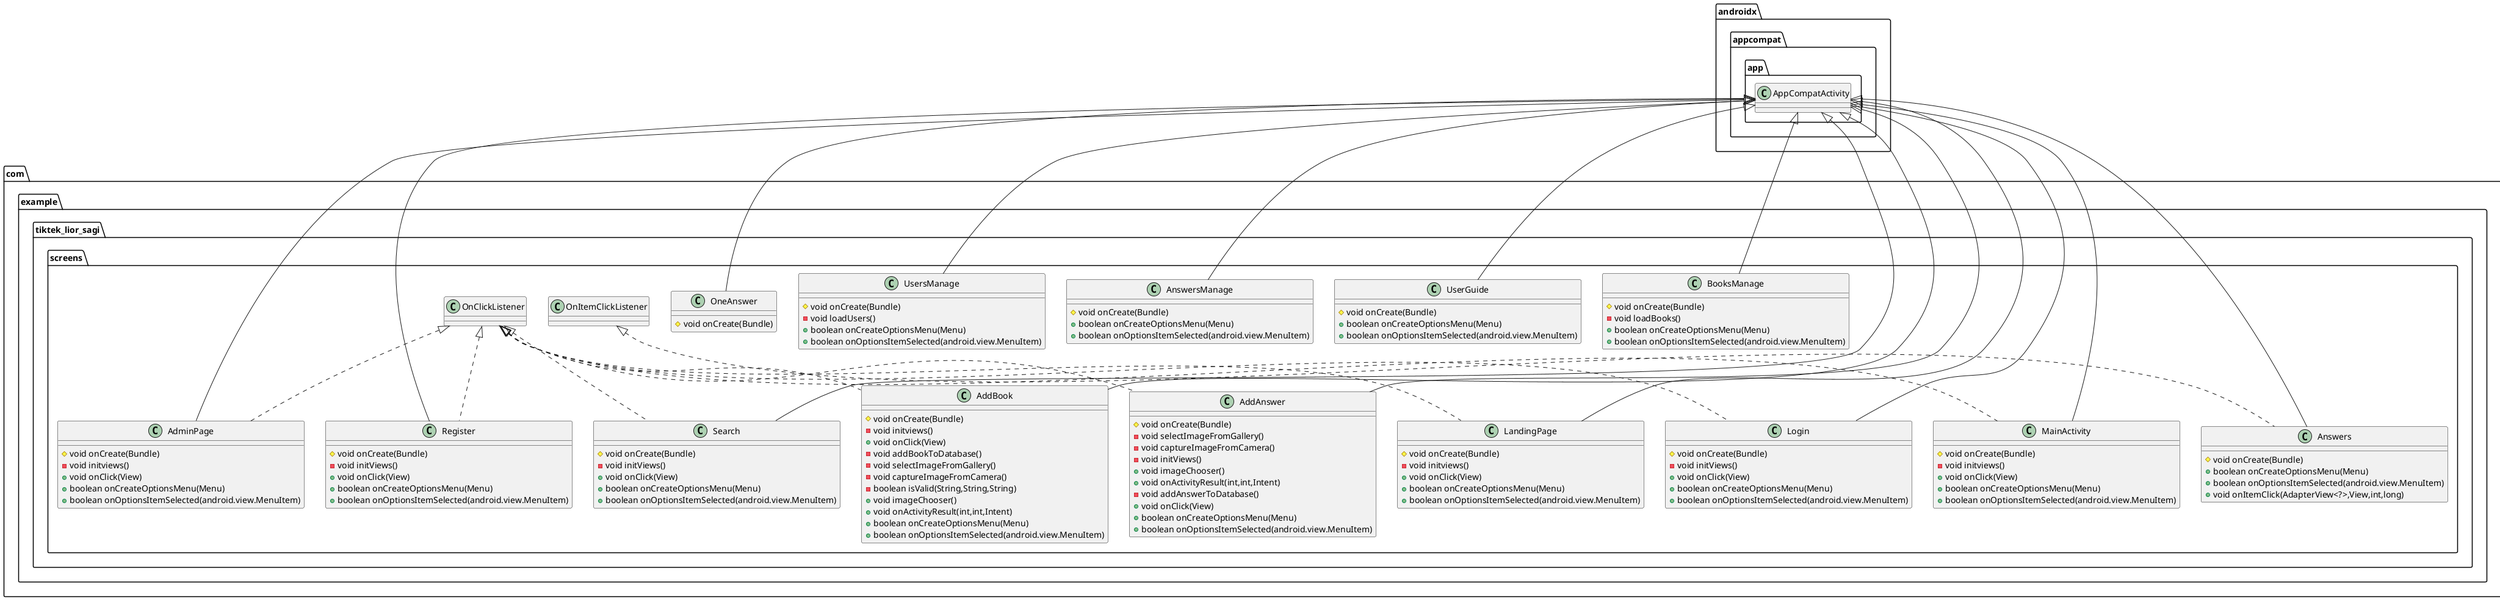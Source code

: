 @startuml
class com.example.tiktek_lior_sagi.screens.AdminPage {
# void onCreate(Bundle)
- void initviews()
+ void onClick(View)
+ boolean onCreateOptionsMenu(Menu)
+ boolean onOptionsItemSelected(android.view.MenuItem)
}

class com.example.tiktek_lior_sagi.screens.Register {
# void onCreate(Bundle)
- void initViews()
+ void onClick(View)
+ boolean onCreateOptionsMenu(Menu)
+ boolean onOptionsItemSelected(android.view.MenuItem)
}

class com.example.tiktek_lior_sagi.screens.OneAnswer {
# void onCreate(Bundle)
}

class com.example.tiktek_lior_sagi.screens.Search {
# void onCreate(Bundle)
- void initViews()
+ void onClick(View)
+ boolean onCreateOptionsMenu(Menu)
+ boolean onOptionsItemSelected(android.view.MenuItem)
}

class com.example.tiktek_lior_sagi.screens.AddBook {
# void onCreate(Bundle)
- void initviews()
+ void onClick(View)
- void addBookToDatabase()
- void selectImageFromGallery()
- void captureImageFromCamera()
- boolean isValid(String,String,String)
+ void imageChooser()
+ void onActivityResult(int,int,Intent)
+ boolean onCreateOptionsMenu(Menu)
+ boolean onOptionsItemSelected(android.view.MenuItem)
}

class com.example.tiktek_lior_sagi.screens.AddAnswer {
# void onCreate(Bundle)
- void selectImageFromGallery()
- void captureImageFromCamera()
- void initViews()
+ void imageChooser()
+ void onActivityResult(int,int,Intent)
- void addAnswerToDatabase()
+ void onClick(View)
+ boolean onCreateOptionsMenu(Menu)
+ boolean onOptionsItemSelected(android.view.MenuItem)
}

class com.example.tiktek_lior_sagi.screens.BooksManage {
# void onCreate(Bundle)
- void loadBooks()
+ boolean onCreateOptionsMenu(Menu)
+ boolean onOptionsItemSelected(android.view.MenuItem)
}

class com.example.tiktek_lior_sagi.screens.LandingPage {
# void onCreate(Bundle)
- void initviews()
+ void onClick(View)
+ boolean onCreateOptionsMenu(Menu)
+ boolean onOptionsItemSelected(android.view.MenuItem)
}

class com.example.tiktek_lior_sagi.screens.Answers {
# void onCreate(Bundle)
+ boolean onCreateOptionsMenu(Menu)
+ boolean onOptionsItemSelected(android.view.MenuItem)
+ void onItemClick(AdapterView<?>,View,int,long)
}

class com.example.tiktek_lior_sagi.screens.Login {
# void onCreate(Bundle)
- void initViews()
+ void onClick(View)
+ boolean onCreateOptionsMenu(Menu)
+ boolean onOptionsItemSelected(android.view.MenuItem)
}

class com.example.tiktek_lior_sagi.screens.MainActivity {
# void onCreate(Bundle)
- void initviews()
+ void onClick(View)
+ boolean onCreateOptionsMenu(Menu)
+ boolean onOptionsItemSelected(android.view.MenuItem)
}

class com.example.tiktek_lior_sagi.screens.UserGuide {
# void onCreate(Bundle)
+ boolean onCreateOptionsMenu(Menu)
+ boolean onOptionsItemSelected(android.view.MenuItem)
}

class com.example.tiktek_lior_sagi.screens.AnswersManage {
# void onCreate(Bundle)
+ boolean onCreateOptionsMenu(Menu)
+ boolean onOptionsItemSelected(android.view.MenuItem)
}

class com.example.tiktek_lior_sagi.screens.UsersManage {
# void onCreate(Bundle)
- void loadUsers()
+ boolean onCreateOptionsMenu(Menu)
+ boolean onOptionsItemSelected(android.view.MenuItem)
}



com.example.tiktek_lior_sagi.screens.OnClickListener <|.. com.example.tiktek_lior_sagi.screens.AdminPage
androidx.appcompat.app.AppCompatActivity <|-- com.example.tiktek_lior_sagi.screens.AdminPage
com.example.tiktek_lior_sagi.screens.OnClickListener <|.. com.example.tiktek_lior_sagi.screens.Register
androidx.appcompat.app.AppCompatActivity <|-- com.example.tiktek_lior_sagi.screens.Register
androidx.appcompat.app.AppCompatActivity <|-- com.example.tiktek_lior_sagi.screens.OneAnswer
com.example.tiktek_lior_sagi.screens.OnClickListener <|.. com.example.tiktek_lior_sagi.screens.Search
androidx.appcompat.app.AppCompatActivity <|-- com.example.tiktek_lior_sagi.screens.Search
com.example.tiktek_lior_sagi.screens.OnClickListener <|.. com.example.tiktek_lior_sagi.screens.AddBook
androidx.appcompat.app.AppCompatActivity <|-- com.example.tiktek_lior_sagi.screens.AddBook
com.example.tiktek_lior_sagi.screens.OnClickListener <|.. com.example.tiktek_lior_sagi.screens.AddAnswer
androidx.appcompat.app.AppCompatActivity <|-- com.example.tiktek_lior_sagi.screens.AddAnswer
androidx.appcompat.app.AppCompatActivity <|-- com.example.tiktek_lior_sagi.screens.BooksManage
com.example.tiktek_lior_sagi.screens.OnClickListener <|.. com.example.tiktek_lior_sagi.screens.LandingPage
androidx.appcompat.app.AppCompatActivity <|-- com.example.tiktek_lior_sagi.screens.LandingPage
com.example.tiktek_lior_sagi.screens.OnItemClickListener <|.. com.example.tiktek_lior_sagi.screens.Answers
androidx.appcompat.app.AppCompatActivity <|-- com.example.tiktek_lior_sagi.screens.Answers
com.example.tiktek_lior_sagi.screens.OnClickListener <|.. com.example.tiktek_lior_sagi.screens.Login
androidx.appcompat.app.AppCompatActivity <|-- com.example.tiktek_lior_sagi.screens.Login
com.example.tiktek_lior_sagi.screens.OnClickListener <|.. com.example.tiktek_lior_sagi.screens.MainActivity
androidx.appcompat.app.AppCompatActivity <|-- com.example.tiktek_lior_sagi.screens.MainActivity
androidx.appcompat.app.AppCompatActivity <|-- com.example.tiktek_lior_sagi.screens.UserGuide
androidx.appcompat.app.AppCompatActivity <|-- com.example.tiktek_lior_sagi.screens.AnswersManage
androidx.appcompat.app.AppCompatActivity <|-- com.example.tiktek_lior_sagi.screens.UsersManage
@enduml